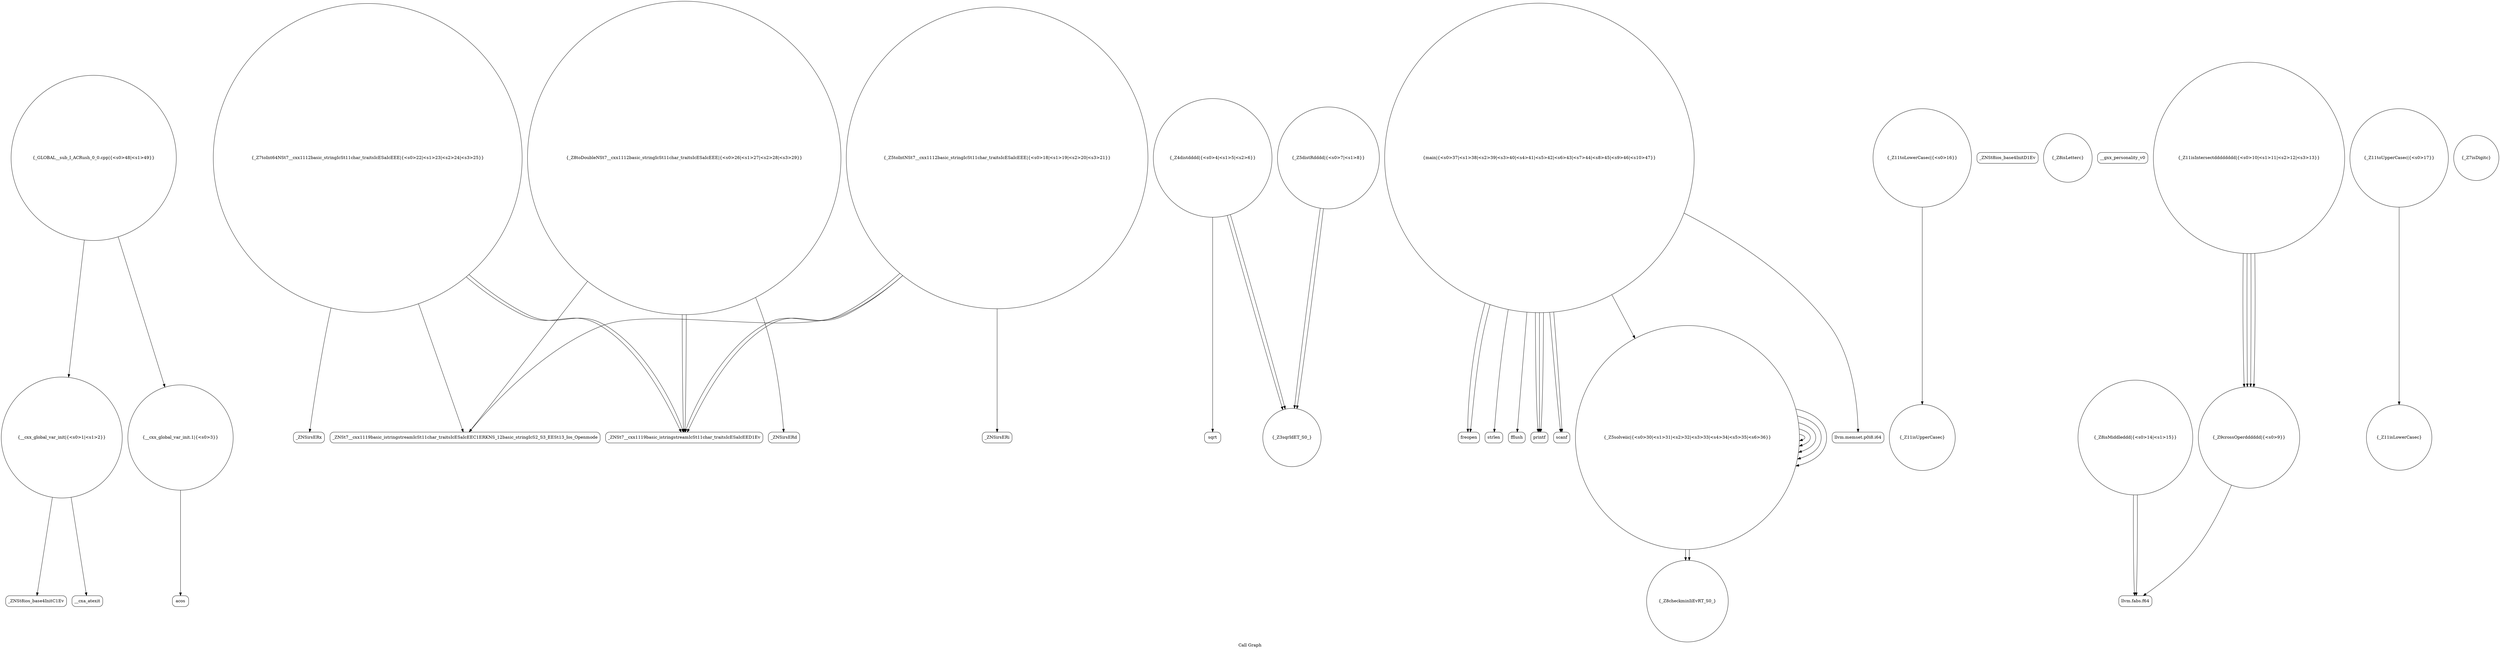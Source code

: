 digraph "Call Graph" {
	label="Call Graph";

	Node0x5600caf89020 [shape=record,shape=circle,label="{__cxx_global_var_init|{<s0>1|<s1>2}}"];
	Node0x5600caf89020:s0 -> Node0x5600caf890a0[color=black];
	Node0x5600caf89020:s1 -> Node0x5600cb04b570[color=black];
	Node0x5600cb04c0f0 [shape=record,shape=Mrecord,label="{_ZNSirsERx}"];
	Node0x5600cb04b770 [shape=record,shape=Mrecord,label="{sqrt}"];
	Node0x5600cb04c470 [shape=record,shape=Mrecord,label="{freopen}"];
	Node0x5600cb04baf0 [shape=record,shape=circle,label="{_Z11isUpperCasec}"];
	Node0x5600cb04be70 [shape=record,shape=Mrecord,label="{_ZNSt7__cxx1119basic_istringstreamIcSt11char_traitsIcESaIcEEC1ERKNS_12basic_stringIcS2_S3_EESt13_Ios_Openmode}"];
	Node0x5600cb04b4f0 [shape=record,shape=Mrecord,label="{_ZNSt8ios_base4InitD1Ev}"];
	Node0x5600cb04c1f0 [shape=record,shape=Mrecord,label="{_ZNSirsERd}"];
	Node0x5600cb04b870 [shape=record,shape=circle,label="{_Z5distRdddd|{<s0>7|<s1>8}}"];
	Node0x5600cb04b870:s0 -> Node0x5600cb04b7f0[color=black];
	Node0x5600cb04b870:s1 -> Node0x5600cb04b7f0[color=black];
	Node0x5600cb04c570 [shape=record,shape=Mrecord,label="{strlen}"];
	Node0x5600cb04bbf0 [shape=record,shape=circle,label="{_Z8isLetterc}"];
	Node0x5600cb04bf70 [shape=record,shape=Mrecord,label="{__gxx_personality_v0}"];
	Node0x5600cb04b5f0 [shape=record,shape=circle,label="{__cxx_global_var_init.1|{<s0>3}}"];
	Node0x5600cb04b5f0:s0 -> Node0x5600cb04b670[color=black];
	Node0x5600cb04c2f0 [shape=record,shape=circle,label="{_Z8checkminIiEvRT_S0_}"];
	Node0x5600cb04b970 [shape=record,shape=Mrecord,label="{llvm.fabs.f64}"];
	Node0x5600cb04c670 [shape=record,shape=Mrecord,label="{fflush}"];
	Node0x5600cb04bcf0 [shape=record,shape=circle,label="{_Z11toLowerCasec|{<s0>16}}"];
	Node0x5600cb04bcf0:s0 -> Node0x5600cb04baf0[color=black];
	Node0x5600cb04c070 [shape=record,shape=circle,label="{_Z7toInt64NSt7__cxx1112basic_stringIcSt11char_traitsIcESaIcEEE|{<s0>22|<s1>23|<s2>24|<s3>25}}"];
	Node0x5600cb04c070:s0 -> Node0x5600cb04be70[color=black];
	Node0x5600cb04c070:s1 -> Node0x5600cb04c0f0[color=black];
	Node0x5600cb04c070:s2 -> Node0x5600cb04bff0[color=black];
	Node0x5600cb04c070:s3 -> Node0x5600cb04bff0[color=black];
	Node0x5600cb04b6f0 [shape=record,shape=circle,label="{_Z4distdddd|{<s0>4|<s1>5|<s2>6}}"];
	Node0x5600cb04b6f0:s0 -> Node0x5600cb04b7f0[color=black];
	Node0x5600cb04b6f0:s1 -> Node0x5600cb04b7f0[color=black];
	Node0x5600cb04b6f0:s2 -> Node0x5600cb04b770[color=black];
	Node0x5600cb04c3f0 [shape=record,shape=Mrecord,label="{printf}"];
	Node0x5600cb04ba70 [shape=record,shape=circle,label="{_Z8isMiddleddd|{<s0>14|<s1>15}}"];
	Node0x5600cb04ba70:s0 -> Node0x5600cb04b970[color=black];
	Node0x5600cb04ba70:s1 -> Node0x5600cb04b970[color=black];
	Node0x5600cb04bdf0 [shape=record,shape=circle,label="{_Z5toIntNSt7__cxx1112basic_stringIcSt11char_traitsIcESaIcEEE|{<s0>18|<s1>19|<s2>20|<s3>21}}"];
	Node0x5600cb04bdf0:s0 -> Node0x5600cb04be70[color=black];
	Node0x5600cb04bdf0:s1 -> Node0x5600cb04bef0[color=black];
	Node0x5600cb04bdf0:s2 -> Node0x5600cb04bff0[color=black];
	Node0x5600cb04bdf0:s3 -> Node0x5600cb04bff0[color=black];
	Node0x5600caf890a0 [shape=record,shape=Mrecord,label="{_ZNSt8ios_base4InitC1Ev}"];
	Node0x5600cb04c170 [shape=record,shape=circle,label="{_Z8toDoubleNSt7__cxx1112basic_stringIcSt11char_traitsIcESaIcEEE|{<s0>26|<s1>27|<s2>28|<s3>29}}"];
	Node0x5600cb04c170:s0 -> Node0x5600cb04be70[color=black];
	Node0x5600cb04c170:s1 -> Node0x5600cb04c1f0[color=black];
	Node0x5600cb04c170:s2 -> Node0x5600cb04bff0[color=black];
	Node0x5600cb04c170:s3 -> Node0x5600cb04bff0[color=black];
	Node0x5600cb04b7f0 [shape=record,shape=circle,label="{_Z3sqrIdET_S0_}"];
	Node0x5600cb04c4f0 [shape=record,shape=Mrecord,label="{scanf}"];
	Node0x5600cb04bb70 [shape=record,shape=circle,label="{_Z11isLowerCasec}"];
	Node0x5600cb04bef0 [shape=record,shape=Mrecord,label="{_ZNSirsERi}"];
	Node0x5600cb04b570 [shape=record,shape=Mrecord,label="{__cxa_atexit}"];
	Node0x5600cb04c270 [shape=record,shape=circle,label="{_Z5solveiic|{<s0>30|<s1>31|<s2>32|<s3>33|<s4>34|<s5>35|<s6>36}}"];
	Node0x5600cb04c270:s0 -> Node0x5600cb04c270[color=black];
	Node0x5600cb04c270:s1 -> Node0x5600cb04c270[color=black];
	Node0x5600cb04c270:s2 -> Node0x5600cb04c270[color=black];
	Node0x5600cb04c270:s3 -> Node0x5600cb04c2f0[color=black];
	Node0x5600cb04c270:s4 -> Node0x5600cb04c270[color=black];
	Node0x5600cb04c270:s5 -> Node0x5600cb04c270[color=black];
	Node0x5600cb04c270:s6 -> Node0x5600cb04c2f0[color=black];
	Node0x5600cb04b8f0 [shape=record,shape=circle,label="{_Z9crossOperdddddd|{<s0>9}}"];
	Node0x5600cb04b8f0:s0 -> Node0x5600cb04b970[color=black];
	Node0x5600cb04c5f0 [shape=record,shape=Mrecord,label="{llvm.memset.p0i8.i64}"];
	Node0x5600cb04bc70 [shape=record,shape=circle,label="{_Z7isDigitc}"];
	Node0x5600cb04bff0 [shape=record,shape=Mrecord,label="{_ZNSt7__cxx1119basic_istringstreamIcSt11char_traitsIcESaIcEED1Ev}"];
	Node0x5600cb04b670 [shape=record,shape=Mrecord,label="{acos}"];
	Node0x5600cb04c370 [shape=record,shape=circle,label="{main|{<s0>37|<s1>38|<s2>39|<s3>40|<s4>41|<s5>42|<s6>43|<s7>44|<s8>45|<s9>46|<s10>47}}"];
	Node0x5600cb04c370:s0 -> Node0x5600cb04c3f0[color=black];
	Node0x5600cb04c370:s1 -> Node0x5600cb04c470[color=black];
	Node0x5600cb04c370:s2 -> Node0x5600cb04c470[color=black];
	Node0x5600cb04c370:s3 -> Node0x5600cb04c4f0[color=black];
	Node0x5600cb04c370:s4 -> Node0x5600cb04c3f0[color=black];
	Node0x5600cb04c370:s5 -> Node0x5600cb04c4f0[color=black];
	Node0x5600cb04c370:s6 -> Node0x5600cb04c570[color=black];
	Node0x5600cb04c370:s7 -> Node0x5600cb04c5f0[color=black];
	Node0x5600cb04c370:s8 -> Node0x5600cb04c270[color=black];
	Node0x5600cb04c370:s9 -> Node0x5600cb04c3f0[color=black];
	Node0x5600cb04c370:s10 -> Node0x5600cb04c670[color=black];
	Node0x5600cb04b9f0 [shape=record,shape=circle,label="{_Z11isIntersectdddddddd|{<s0>10|<s1>11|<s2>12|<s3>13}}"];
	Node0x5600cb04b9f0:s0 -> Node0x5600cb04b8f0[color=black];
	Node0x5600cb04b9f0:s1 -> Node0x5600cb04b8f0[color=black];
	Node0x5600cb04b9f0:s2 -> Node0x5600cb04b8f0[color=black];
	Node0x5600cb04b9f0:s3 -> Node0x5600cb04b8f0[color=black];
	Node0x5600cb04c6f0 [shape=record,shape=circle,label="{_GLOBAL__sub_I_ACRush_0_0.cpp|{<s0>48|<s1>49}}"];
	Node0x5600cb04c6f0:s0 -> Node0x5600caf89020[color=black];
	Node0x5600cb04c6f0:s1 -> Node0x5600cb04b5f0[color=black];
	Node0x5600cb04bd70 [shape=record,shape=circle,label="{_Z11toUpperCasec|{<s0>17}}"];
	Node0x5600cb04bd70:s0 -> Node0x5600cb04bb70[color=black];
}

